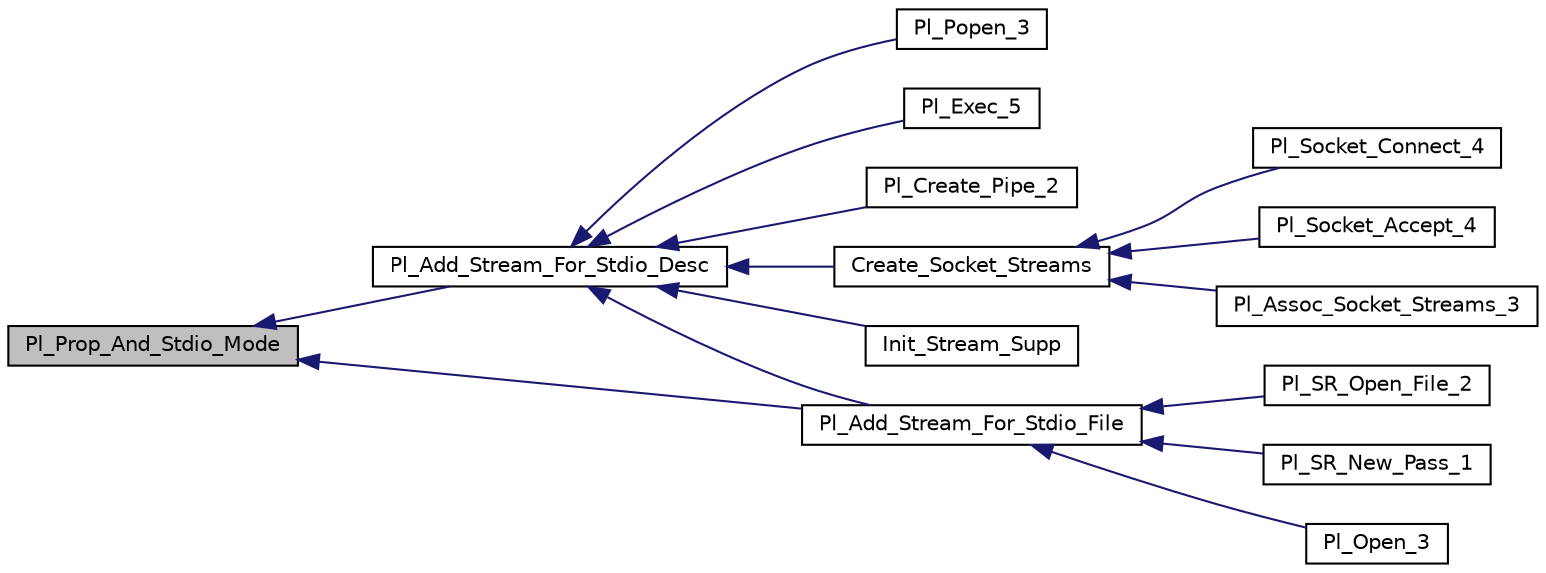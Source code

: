 digraph "Pl_Prop_And_Stdio_Mode"
{
  edge [fontname="Helvetica",fontsize="10",labelfontname="Helvetica",labelfontsize="10"];
  node [fontname="Helvetica",fontsize="10",shape=record];
  rankdir="LR";
  Node1 [label="Pl_Prop_And_Stdio_Mode",height=0.2,width=0.4,color="black", fillcolor="grey75", style="filled", fontcolor="black"];
  Node1 -> Node2 [dir="back",color="midnightblue",fontsize="10",style="solid",fontname="Helvetica"];
  Node2 [label="Pl_Add_Stream_For_Stdio_Desc",height=0.2,width=0.4,color="black", fillcolor="white", style="filled",URL="$stream__supp_8h.html#af51b9456aea611c5b52f856cdbe23b50"];
  Node2 -> Node3 [dir="back",color="midnightblue",fontsize="10",style="solid",fontname="Helvetica"];
  Node3 [label="Pl_Popen_3",height=0.2,width=0.4,color="black", fillcolor="white", style="filled",URL="$os__interf__c_8c.html#a9d0485252a3b1c89182aa8c836af7343"];
  Node2 -> Node4 [dir="back",color="midnightblue",fontsize="10",style="solid",fontname="Helvetica"];
  Node4 [label="Pl_Exec_5",height=0.2,width=0.4,color="black", fillcolor="white", style="filled",URL="$os__interf__c_8c.html#aded08a658582be142616062585180aaa"];
  Node2 -> Node5 [dir="back",color="midnightblue",fontsize="10",style="solid",fontname="Helvetica"];
  Node5 [label="Pl_Create_Pipe_2",height=0.2,width=0.4,color="black", fillcolor="white", style="filled",URL="$os__interf__c_8c.html#ab3f1eca6ee6babddf88815166e3c08ee"];
  Node2 -> Node6 [dir="back",color="midnightblue",fontsize="10",style="solid",fontname="Helvetica"];
  Node6 [label="Create_Socket_Streams",height=0.2,width=0.4,color="black", fillcolor="white", style="filled",URL="$sockets__c_8c.html#a0d079005d2c64521c4431e8652047ec1"];
  Node6 -> Node7 [dir="back",color="midnightblue",fontsize="10",style="solid",fontname="Helvetica"];
  Node7 [label="Pl_Socket_Connect_4",height=0.2,width=0.4,color="black", fillcolor="white", style="filled",URL="$sockets__c_8c.html#abbe3fb80935b07d8fb995acffb3c9c94"];
  Node6 -> Node8 [dir="back",color="midnightblue",fontsize="10",style="solid",fontname="Helvetica"];
  Node8 [label="Pl_Socket_Accept_4",height=0.2,width=0.4,color="black", fillcolor="white", style="filled",URL="$sockets__c_8c.html#ae82e005638fc6d4c1cc9bb0fe3b3c6e3"];
  Node6 -> Node9 [dir="back",color="midnightblue",fontsize="10",style="solid",fontname="Helvetica"];
  Node9 [label="Pl_Assoc_Socket_Streams_3",height=0.2,width=0.4,color="black", fillcolor="white", style="filled",URL="$sockets__c_8c.html#a6f439469b5fd39d24f5bca6ee6e0ba33"];
  Node2 -> Node10 [dir="back",color="midnightblue",fontsize="10",style="solid",fontname="Helvetica"];
  Node10 [label="Init_Stream_Supp",height=0.2,width=0.4,color="black", fillcolor="white", style="filled",URL="$stream__supp_8c.html#a46a2de744d0ab922af4d2edc06e1ac48"];
  Node2 -> Node11 [dir="back",color="midnightblue",fontsize="10",style="solid",fontname="Helvetica"];
  Node11 [label="Pl_Add_Stream_For_Stdio_File",height=0.2,width=0.4,color="black", fillcolor="white", style="filled",URL="$stream__supp_8h.html#a4b575b16d8ce4212e975f935d57851f2"];
  Node11 -> Node12 [dir="back",color="midnightblue",fontsize="10",style="solid",fontname="Helvetica"];
  Node12 [label="Pl_SR_Open_File_2",height=0.2,width=0.4,color="black", fillcolor="white", style="filled",URL="$src__rdr__c_8c.html#ae6f2889304119849adebc18b8d5a305e"];
  Node11 -> Node13 [dir="back",color="midnightblue",fontsize="10",style="solid",fontname="Helvetica"];
  Node13 [label="Pl_SR_New_Pass_1",height=0.2,width=0.4,color="black", fillcolor="white", style="filled",URL="$src__rdr__c_8c.html#a260024335c542b6e1dacb6252ab5e1cc"];
  Node11 -> Node14 [dir="back",color="midnightblue",fontsize="10",style="solid",fontname="Helvetica"];
  Node14 [label="Pl_Open_3",height=0.2,width=0.4,color="black", fillcolor="white", style="filled",URL="$stream__c_8c.html#a2c2540e03dfb396a35d223d58ea53a29"];
  Node1 -> Node11 [dir="back",color="midnightblue",fontsize="10",style="solid",fontname="Helvetica"];
}
